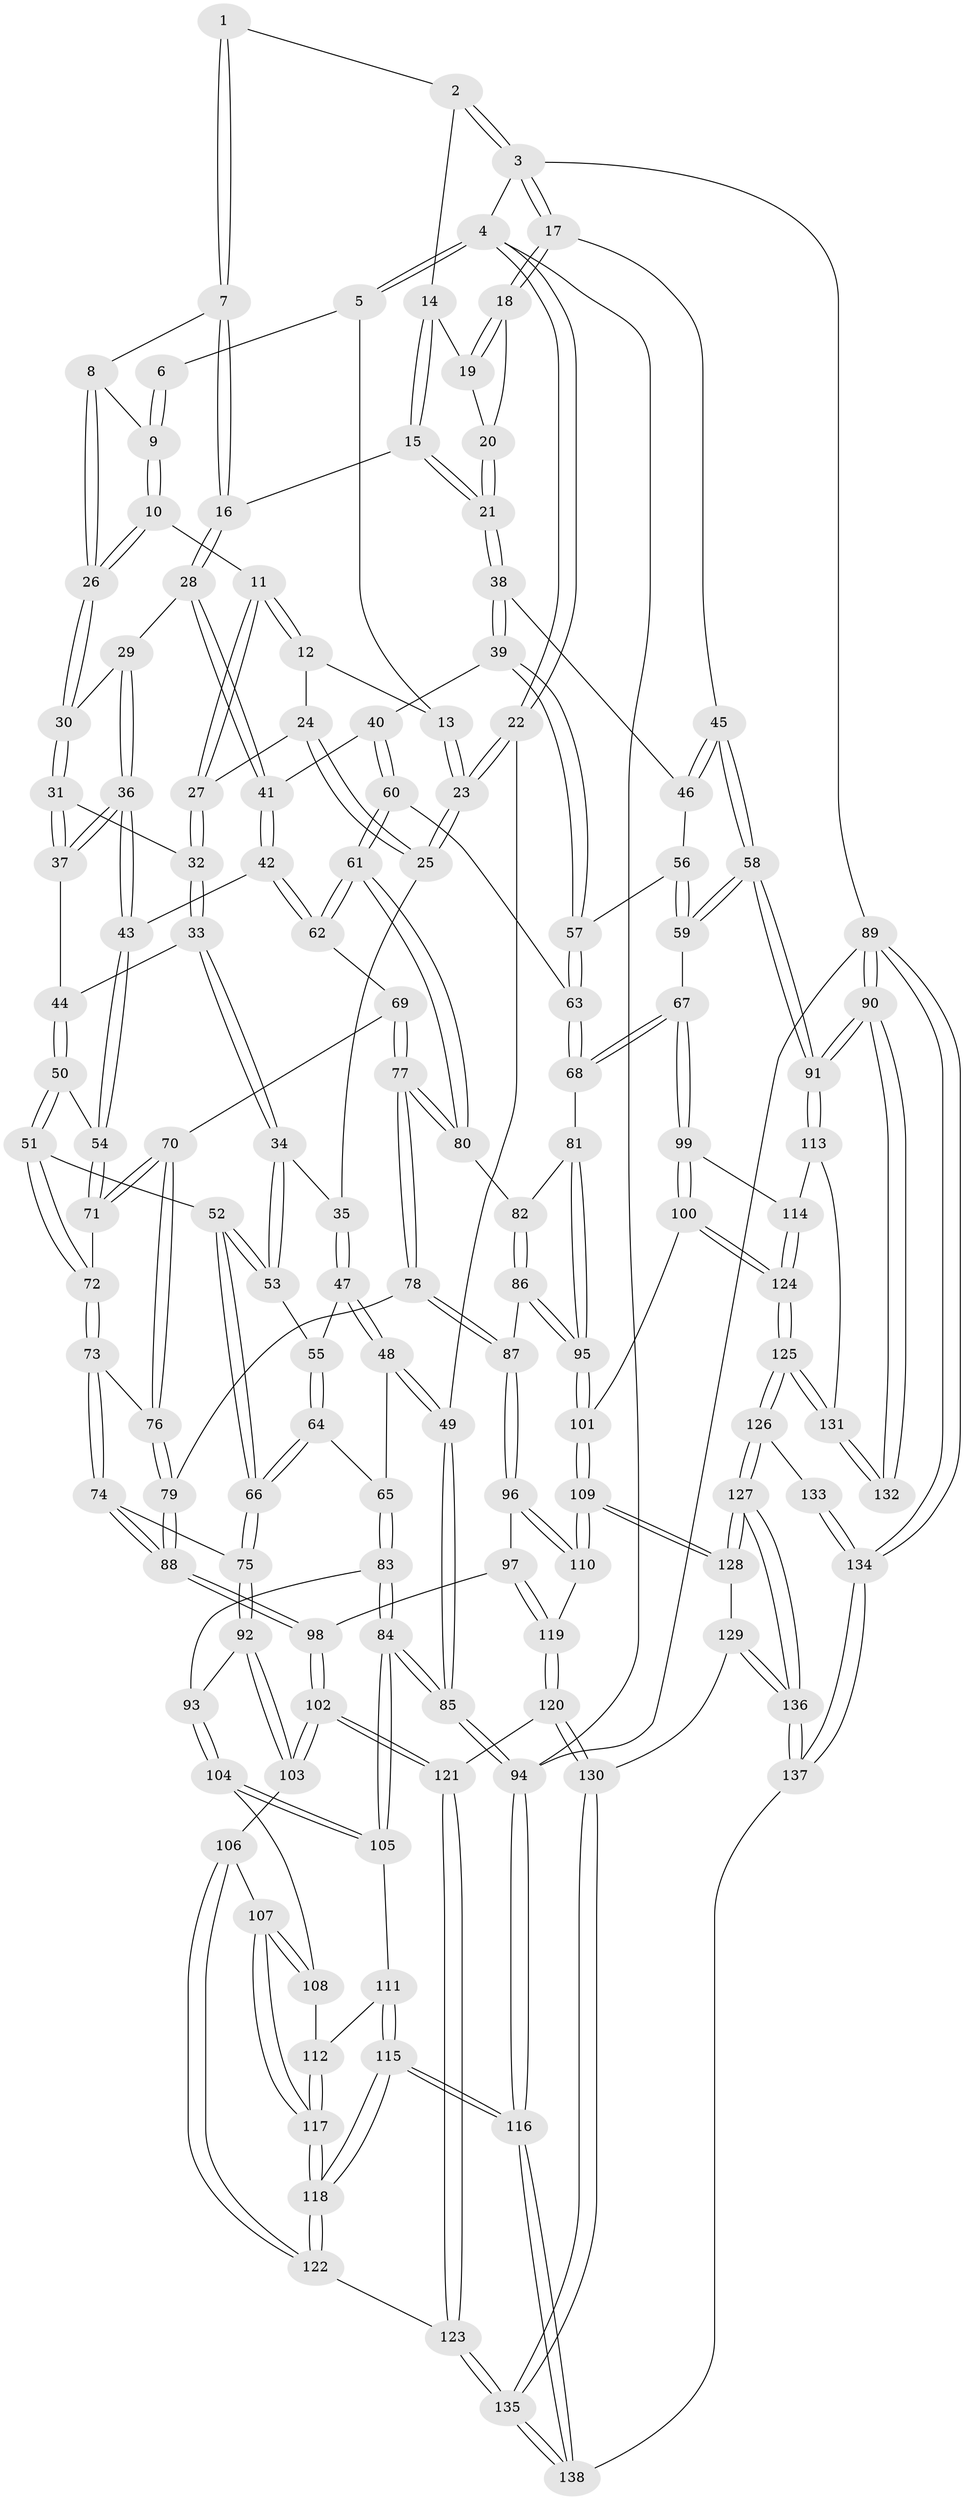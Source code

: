 // Generated by graph-tools (version 1.1) at 2025/11/02/27/25 16:11:58]
// undirected, 138 vertices, 342 edges
graph export_dot {
graph [start="1"]
  node [color=gray90,style=filled];
  1 [pos="+0.5995498501323906+0"];
  2 [pos="+1+0"];
  3 [pos="+1+0"];
  4 [pos="+0+0"];
  5 [pos="+0.19257437509401648+0"];
  6 [pos="+0.3500537373305554+0"];
  7 [pos="+0.627063303839626+0.07903127706032295"];
  8 [pos="+0.43618877763143366+0.05756597170383106"];
  9 [pos="+0.3679174057851168+0"];
  10 [pos="+0.3140235310786551+0.09955603140696391"];
  11 [pos="+0.2518596636825076+0.145474415299763"];
  12 [pos="+0.17436939273883928+0"];
  13 [pos="+0.17196530822228107+0"];
  14 [pos="+0.9184695843874289+0"];
  15 [pos="+0.8043736870593302+0.0720537785995368"];
  16 [pos="+0.6509957271565987+0.13470712611243962"];
  17 [pos="+1+0.21003036056992275"];
  18 [pos="+1+0.1992494962239752"];
  19 [pos="+0.9300812880566723+0.004778721038331449"];
  20 [pos="+0.9233935143575669+0.2020309468480796"];
  21 [pos="+0.912864527600778+0.2047950225592671"];
  22 [pos="+0+0.20751668017115407"];
  23 [pos="+0+0.18447259712487832"];
  24 [pos="+0.12289776069925261+0.11076657801187116"];
  25 [pos="+0.04636652215981844+0.19775879269693641"];
  26 [pos="+0.42494780424350237+0.152634351920548"];
  27 [pos="+0.2503577438992685+0.1514212314343418"];
  28 [pos="+0.645873683855979+0.15818622189770387"];
  29 [pos="+0.5095162954225609+0.18712234470913064"];
  30 [pos="+0.4257660030050443+0.15616025442729528"];
  31 [pos="+0.37908998559338086+0.20935944317906086"];
  32 [pos="+0.25216604339555926+0.20978990420752056"];
  33 [pos="+0.23424688886533343+0.23389722661363768"];
  34 [pos="+0.2071155626385615+0.2548389583870411"];
  35 [pos="+0.05373306333395674+0.20281359922634565"];
  36 [pos="+0.4742585660964847+0.330436777745339"];
  37 [pos="+0.3971811978879971+0.2760038921601045"];
  38 [pos="+0.8903721448468647+0.23010137457398694"];
  39 [pos="+0.7094926879031623+0.3126982331492568"];
  40 [pos="+0.7082701056370234+0.3123776721442118"];
  41 [pos="+0.6999632750669557+0.30738123554968366"];
  42 [pos="+0.5588531865020593+0.37236465486715603"];
  43 [pos="+0.4934773058719745+0.37122421187674903"];
  44 [pos="+0.34368763410917463+0.3194200983526015"];
  45 [pos="+1+0.3410457126368971"];
  46 [pos="+0.9239370243382934+0.34438689063778577"];
  47 [pos="+0.08843495522897696+0.381723756241526"];
  48 [pos="+0+0.43401663870783197"];
  49 [pos="+0+0.3935710796467685"];
  50 [pos="+0.3376151370703561+0.3561860052950002"];
  51 [pos="+0.28465693886330407+0.4079140889926853"];
  52 [pos="+0.2430857424076193+0.39419841231687824"];
  53 [pos="+0.20186390908690602+0.36946032704076565"];
  54 [pos="+0.4756164514987694+0.3896949596771714"];
  55 [pos="+0.17737328563199292+0.3838705317507708"];
  56 [pos="+0.9044684733171804+0.39053367287451846"];
  57 [pos="+0.7372976503678008+0.34358724048519396"];
  58 [pos="+1+0.6067969084282947"];
  59 [pos="+0.9822750990028096+0.5742442824732377"];
  60 [pos="+0.659914343290323+0.5190496829034917"];
  61 [pos="+0.6531044873168511+0.5270707148182119"];
  62 [pos="+0.5841911362522457+0.49712566174257744"];
  63 [pos="+0.8088904932540507+0.5030667907161879"];
  64 [pos="+0.13748519011411564+0.5335846225315691"];
  65 [pos="+0.07195925546768449+0.5216720145064344"];
  66 [pos="+0.2016839565103471+0.6000974788797918"];
  67 [pos="+0.9085778660999919+0.5824761044973125"];
  68 [pos="+0.8728498667739245+0.569796271821369"];
  69 [pos="+0.5394431595754764+0.5288530386332454"];
  70 [pos="+0.4641749437281879+0.4976402409975093"];
  71 [pos="+0.45498081308701493+0.42983534238178606"];
  72 [pos="+0.32196212471738445+0.4600123031293381"];
  73 [pos="+0.31856650015225807+0.5028438974142104"];
  74 [pos="+0.273035041621078+0.5854051537661783"];
  75 [pos="+0.20460131255590722+0.6043305588881991"];
  76 [pos="+0.43579649659343705+0.5455464072225339"];
  77 [pos="+0.5453153477991061+0.6062537669003537"];
  78 [pos="+0.5383592503106254+0.6333246962694105"];
  79 [pos="+0.4342849249543745+0.5982759034033533"];
  80 [pos="+0.6533189439502163+0.5304728552470315"];
  81 [pos="+0.7240019025777225+0.6146114994808656"];
  82 [pos="+0.6535665582175416+0.5311247432127403"];
  83 [pos="+0.023426311199867975+0.6071609033386532"];
  84 [pos="+0+0.6793114767095114"];
  85 [pos="+0+0.6845733350632216"];
  86 [pos="+0.6045248203803915+0.6745909784868406"];
  87 [pos="+0.5576245461926211+0.6685381392660299"];
  88 [pos="+0.377531243291707+0.643227900583538"];
  89 [pos="+1+1"];
  90 [pos="+1+1"];
  91 [pos="+1+0.7750665210416284"];
  92 [pos="+0.20310824743938433+0.6081970395055154"];
  93 [pos="+0.15551957164847321+0.6448200565773027"];
  94 [pos="+0+1"];
  95 [pos="+0.6677898595375713+0.7017414674121775"];
  96 [pos="+0.557178517160471+0.6691470286371504"];
  97 [pos="+0.4370980460942622+0.7441166263348533"];
  98 [pos="+0.3879939156440105+0.7407645949380315"];
  99 [pos="+0.8182386858332289+0.7269274134850598"];
  100 [pos="+0.7377224644437851+0.7928741050249103"];
  101 [pos="+0.7041364571147528+0.7759620234154019"];
  102 [pos="+0.35255542465313633+0.7796835386475902"];
  103 [pos="+0.260882099724046+0.7646322701237358"];
  104 [pos="+0.15266791200690905+0.6484768235565327"];
  105 [pos="+0+0.704312456578246"];
  106 [pos="+0.2263958232605757+0.7911735646410758"];
  107 [pos="+0.15247619298047205+0.769361680763357"];
  108 [pos="+0.13247095442773102+0.7260642029912794"];
  109 [pos="+0.5800651843857637+0.8458104050247105"];
  110 [pos="+0.5463357115668569+0.8371404480632405"];
  111 [pos="+0.010019507184234807+0.7182023019699888"];
  112 [pos="+0.05392837678154741+0.747659769259602"];
  113 [pos="+0.9723450188465853+0.8242164902312346"];
  114 [pos="+0.9374879958229742+0.8216042003225893"];
  115 [pos="+0.04159421160175029+0.9987173508670893"];
  116 [pos="+0+1"];
  117 [pos="+0.08796799069282235+0.8291643748539507"];
  118 [pos="+0.06464193541693633+0.9690530142241875"];
  119 [pos="+0.5354710962273074+0.8389711868666856"];
  120 [pos="+0.48819842237459343+0.8823851113438228"];
  121 [pos="+0.3701893654062602+0.8855783221492445"];
  122 [pos="+0.19744875708802748+0.8883625331801022"];
  123 [pos="+0.3462400292064097+0.9328968897988343"];
  124 [pos="+0.7686195913947278+0.8600322896586492"];
  125 [pos="+0.7689143312729892+0.8924411902154538"];
  126 [pos="+0.7653685646909584+0.9057400233202895"];
  127 [pos="+0.7003392637273621+1"];
  128 [pos="+0.6088331615126577+0.9271569428335134"];
  129 [pos="+0.5130091466742989+0.9484638304205502"];
  130 [pos="+0.5017786167647693+0.9445572295481416"];
  131 [pos="+0.8900911826507321+0.9146530003353661"];
  132 [pos="+0.9032655242082235+0.9491564982610712"];
  133 [pos="+0.8664362059192589+0.9565736767691491"];
  134 [pos="+0.8472563652045597+1"];
  135 [pos="+0.3636720717648142+1"];
  136 [pos="+0.6978186026923314+1"];
  137 [pos="+0.7053585953640468+1"];
  138 [pos="+0.35728254034450724+1"];
  1 -- 2;
  1 -- 7;
  1 -- 7;
  2 -- 3;
  2 -- 3;
  2 -- 14;
  3 -- 4;
  3 -- 17;
  3 -- 17;
  3 -- 89;
  4 -- 5;
  4 -- 5;
  4 -- 22;
  4 -- 22;
  4 -- 94;
  5 -- 6;
  5 -- 13;
  6 -- 9;
  6 -- 9;
  7 -- 8;
  7 -- 16;
  7 -- 16;
  8 -- 9;
  8 -- 26;
  8 -- 26;
  9 -- 10;
  9 -- 10;
  10 -- 11;
  10 -- 26;
  10 -- 26;
  11 -- 12;
  11 -- 12;
  11 -- 27;
  11 -- 27;
  12 -- 13;
  12 -- 24;
  13 -- 23;
  13 -- 23;
  14 -- 15;
  14 -- 15;
  14 -- 19;
  15 -- 16;
  15 -- 21;
  15 -- 21;
  16 -- 28;
  16 -- 28;
  17 -- 18;
  17 -- 18;
  17 -- 45;
  18 -- 19;
  18 -- 19;
  18 -- 20;
  19 -- 20;
  20 -- 21;
  20 -- 21;
  21 -- 38;
  21 -- 38;
  22 -- 23;
  22 -- 23;
  22 -- 49;
  23 -- 25;
  23 -- 25;
  24 -- 25;
  24 -- 25;
  24 -- 27;
  25 -- 35;
  26 -- 30;
  26 -- 30;
  27 -- 32;
  27 -- 32;
  28 -- 29;
  28 -- 41;
  28 -- 41;
  29 -- 30;
  29 -- 36;
  29 -- 36;
  30 -- 31;
  30 -- 31;
  31 -- 32;
  31 -- 37;
  31 -- 37;
  32 -- 33;
  32 -- 33;
  33 -- 34;
  33 -- 34;
  33 -- 44;
  34 -- 35;
  34 -- 53;
  34 -- 53;
  35 -- 47;
  35 -- 47;
  36 -- 37;
  36 -- 37;
  36 -- 43;
  36 -- 43;
  37 -- 44;
  38 -- 39;
  38 -- 39;
  38 -- 46;
  39 -- 40;
  39 -- 57;
  39 -- 57;
  40 -- 41;
  40 -- 60;
  40 -- 60;
  41 -- 42;
  41 -- 42;
  42 -- 43;
  42 -- 62;
  42 -- 62;
  43 -- 54;
  43 -- 54;
  44 -- 50;
  44 -- 50;
  45 -- 46;
  45 -- 46;
  45 -- 58;
  45 -- 58;
  46 -- 56;
  47 -- 48;
  47 -- 48;
  47 -- 55;
  48 -- 49;
  48 -- 49;
  48 -- 65;
  49 -- 85;
  49 -- 85;
  50 -- 51;
  50 -- 51;
  50 -- 54;
  51 -- 52;
  51 -- 72;
  51 -- 72;
  52 -- 53;
  52 -- 53;
  52 -- 66;
  52 -- 66;
  53 -- 55;
  54 -- 71;
  54 -- 71;
  55 -- 64;
  55 -- 64;
  56 -- 57;
  56 -- 59;
  56 -- 59;
  57 -- 63;
  57 -- 63;
  58 -- 59;
  58 -- 59;
  58 -- 91;
  58 -- 91;
  59 -- 67;
  60 -- 61;
  60 -- 61;
  60 -- 63;
  61 -- 62;
  61 -- 62;
  61 -- 80;
  61 -- 80;
  62 -- 69;
  63 -- 68;
  63 -- 68;
  64 -- 65;
  64 -- 66;
  64 -- 66;
  65 -- 83;
  65 -- 83;
  66 -- 75;
  66 -- 75;
  67 -- 68;
  67 -- 68;
  67 -- 99;
  67 -- 99;
  68 -- 81;
  69 -- 70;
  69 -- 77;
  69 -- 77;
  70 -- 71;
  70 -- 71;
  70 -- 76;
  70 -- 76;
  71 -- 72;
  72 -- 73;
  72 -- 73;
  73 -- 74;
  73 -- 74;
  73 -- 76;
  74 -- 75;
  74 -- 88;
  74 -- 88;
  75 -- 92;
  75 -- 92;
  76 -- 79;
  76 -- 79;
  77 -- 78;
  77 -- 78;
  77 -- 80;
  77 -- 80;
  78 -- 79;
  78 -- 87;
  78 -- 87;
  79 -- 88;
  79 -- 88;
  80 -- 82;
  81 -- 82;
  81 -- 95;
  81 -- 95;
  82 -- 86;
  82 -- 86;
  83 -- 84;
  83 -- 84;
  83 -- 93;
  84 -- 85;
  84 -- 85;
  84 -- 105;
  84 -- 105;
  85 -- 94;
  85 -- 94;
  86 -- 87;
  86 -- 95;
  86 -- 95;
  87 -- 96;
  87 -- 96;
  88 -- 98;
  88 -- 98;
  89 -- 90;
  89 -- 90;
  89 -- 134;
  89 -- 134;
  89 -- 94;
  90 -- 91;
  90 -- 91;
  90 -- 132;
  90 -- 132;
  91 -- 113;
  91 -- 113;
  92 -- 93;
  92 -- 103;
  92 -- 103;
  93 -- 104;
  93 -- 104;
  94 -- 116;
  94 -- 116;
  95 -- 101;
  95 -- 101;
  96 -- 97;
  96 -- 110;
  96 -- 110;
  97 -- 98;
  97 -- 119;
  97 -- 119;
  98 -- 102;
  98 -- 102;
  99 -- 100;
  99 -- 100;
  99 -- 114;
  100 -- 101;
  100 -- 124;
  100 -- 124;
  101 -- 109;
  101 -- 109;
  102 -- 103;
  102 -- 103;
  102 -- 121;
  102 -- 121;
  103 -- 106;
  104 -- 105;
  104 -- 105;
  104 -- 108;
  105 -- 111;
  106 -- 107;
  106 -- 122;
  106 -- 122;
  107 -- 108;
  107 -- 108;
  107 -- 117;
  107 -- 117;
  108 -- 112;
  109 -- 110;
  109 -- 110;
  109 -- 128;
  109 -- 128;
  110 -- 119;
  111 -- 112;
  111 -- 115;
  111 -- 115;
  112 -- 117;
  112 -- 117;
  113 -- 114;
  113 -- 131;
  114 -- 124;
  114 -- 124;
  115 -- 116;
  115 -- 116;
  115 -- 118;
  115 -- 118;
  116 -- 138;
  116 -- 138;
  117 -- 118;
  117 -- 118;
  118 -- 122;
  118 -- 122;
  119 -- 120;
  119 -- 120;
  120 -- 121;
  120 -- 130;
  120 -- 130;
  121 -- 123;
  121 -- 123;
  122 -- 123;
  123 -- 135;
  123 -- 135;
  124 -- 125;
  124 -- 125;
  125 -- 126;
  125 -- 126;
  125 -- 131;
  125 -- 131;
  126 -- 127;
  126 -- 127;
  126 -- 133;
  127 -- 128;
  127 -- 128;
  127 -- 136;
  127 -- 136;
  128 -- 129;
  129 -- 130;
  129 -- 136;
  129 -- 136;
  130 -- 135;
  130 -- 135;
  131 -- 132;
  131 -- 132;
  133 -- 134;
  133 -- 134;
  134 -- 137;
  134 -- 137;
  135 -- 138;
  135 -- 138;
  136 -- 137;
  136 -- 137;
  137 -- 138;
}
